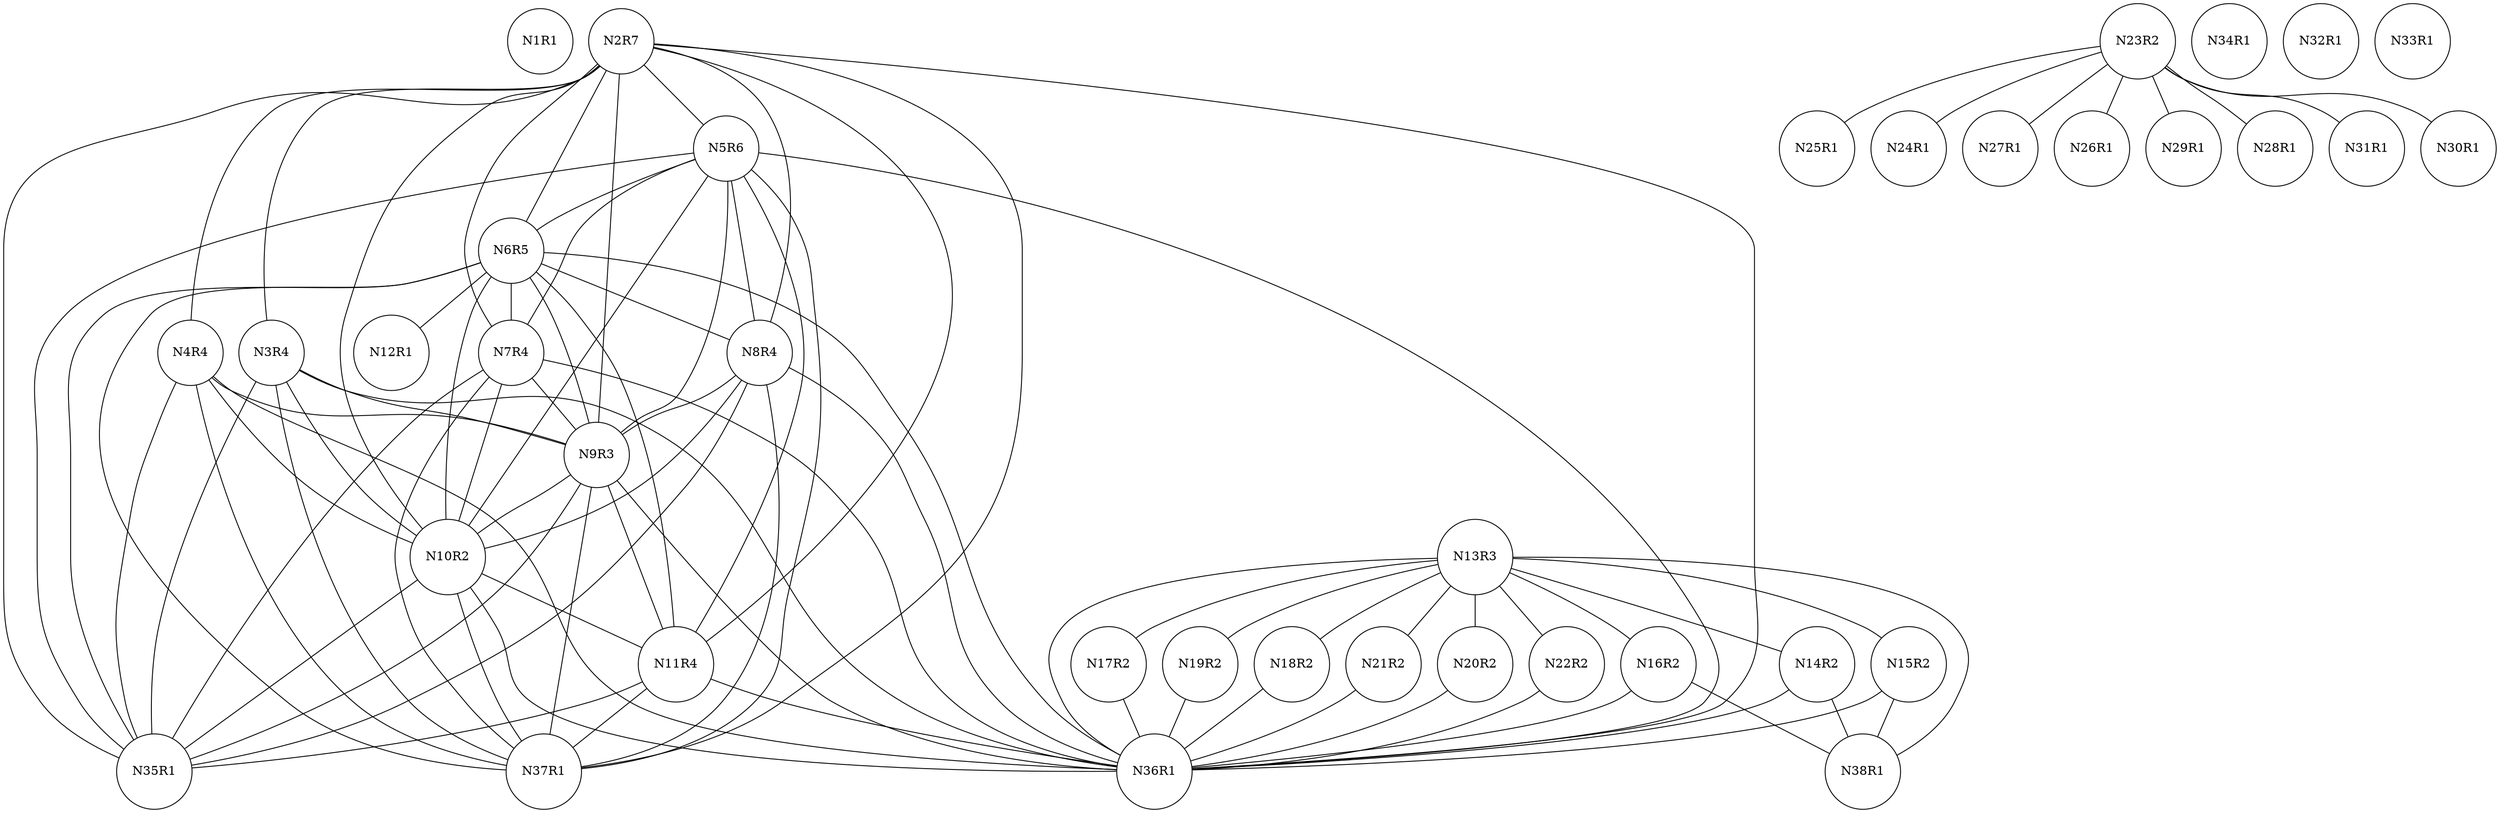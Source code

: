 graph ig {
    node [shape = circle];
    N1R1;
    N2R7;
    N3R4;
    N4R4;
    N5R6;
    N6R5;
    N7R4;
    N8R4;
    N9R3;
    N10R2;
    N11R4;
    N12R1;
    N13R3;
    N14R2;
    N15R2;
    N17R2;
    N16R2;
    N19R2;
    N18R2;
    N21R2;
    N20R2;
    N23R2;
    N22R2;
    N25R1;
    N24R1;
    N27R1;
    N26R1;
    N29R1;
    N28R1;
    N31R1;
    N30R1;
    N34R1;
    N35R1;
    N32R1;
    N33R1;
    N38R1;
    N36R1;
    N37R1;
    N2R7 -- N5R6;
    N2R7 -- N6R5;
    N2R7 -- N9R3;
    N2R7 -- N36R1;
    N2R7 -- N10R2;
    N2R7 -- N37R1;
    N2R7 -- N8R4;
    N2R7 -- N7R4;
    N2R7 -- N35R1;
    N2R7 -- N11R4;
    N2R7 -- N4R4;
    N2R7 -- N3R4;
    N3R4 -- N9R3;
    N3R4 -- N36R1;
    N3R4 -- N35R1;
    N3R4 -- N10R2;
    N3R4 -- N37R1;
    N4R4 -- N9R3;
    N4R4 -- N36R1;
    N4R4 -- N35R1;
    N4R4 -- N10R2;
    N4R4 -- N37R1;
    N5R6 -- N10R2;
    N5R6 -- N8R4;
    N5R6 -- N36R1;
    N5R6 -- N6R5;
    N5R6 -- N37R1;
    N5R6 -- N9R3;
    N5R6 -- N7R4;
    N5R6 -- N35R1;
    N5R6 -- N11R4;
    N6R5 -- N9R3;
    N6R5 -- N8R4;
    N6R5 -- N36R1;
    N6R5 -- N37R1;
    N6R5 -- N10R2;
    N6R5 -- N7R4;
    N6R5 -- N35R1;
    N6R5 -- N11R4;
    N6R5 -- N12R1;
    N7R4 -- N36R1;
    N7R4 -- N37R1;
    N7R4 -- N9R3;
    N7R4 -- N10R2;
    N7R4 -- N35R1;
    N8R4 -- N36R1;
    N8R4 -- N9R3;
    N8R4 -- N10R2;
    N8R4 -- N37R1;
    N8R4 -- N35R1;
    N9R3 -- N10R2;
    N9R3 -- N36R1;
    N9R3 -- N37R1;
    N9R3 -- N35R1;
    N9R3 -- N11R4;
    N10R2 -- N36R1;
    N10R2 -- N37R1;
    N10R2 -- N35R1;
    N10R2 -- N11R4;
    N11R4 -- N36R1;
    N11R4 -- N35R1;
    N11R4 -- N37R1;
    N13R3 -- N20R2;
    N13R3 -- N19R2;
    N13R3 -- N18R2;
    N13R3 -- N36R1;
    N13R3 -- N38R1;
    N13R3 -- N22R2;
    N13R3 -- N21R2;
    N13R3 -- N16R2;
    N13R3 -- N17R2;
    N13R3 -- N15R2;
    N13R3 -- N14R2;
    N14R2 -- N36R1;
    N14R2 -- N38R1;
    N15R2 -- N36R1;
    N15R2 -- N38R1;
    N17R2 -- N36R1;
    N16R2 -- N36R1;
    N16R2 -- N38R1;
    N19R2 -- N36R1;
    N18R2 -- N36R1;
    N21R2 -- N36R1;
    N20R2 -- N36R1;
    N23R2 -- N31R1;
    N23R2 -- N30R1;
    N23R2 -- N29R1;
    N23R2 -- N28R1;
    N23R2 -- N27R1;
    N23R2 -- N26R1;
    N23R2 -- N24R1;
    N23R2 -- N25R1;
    N22R2 -- N36R1;
}

